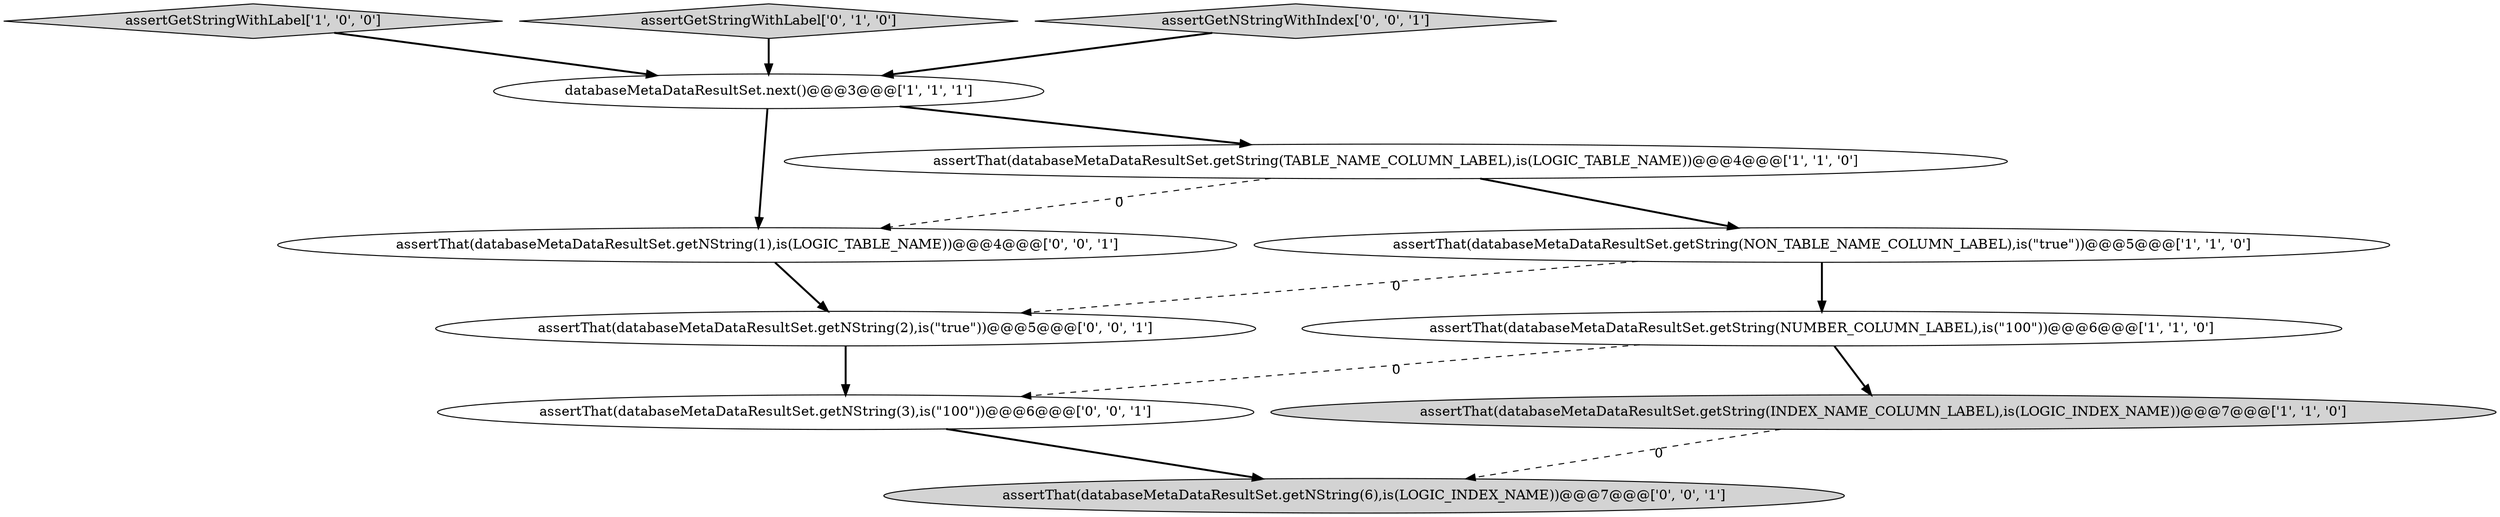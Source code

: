 digraph {
11 [style = filled, label = "assertThat(databaseMetaDataResultSet.getNString(2),is(\"true\"))@@@5@@@['0', '0', '1']", fillcolor = white, shape = ellipse image = "AAA0AAABBB3BBB"];
9 [style = filled, label = "assertThat(databaseMetaDataResultSet.getNString(1),is(LOGIC_TABLE_NAME))@@@4@@@['0', '0', '1']", fillcolor = white, shape = ellipse image = "AAA0AAABBB3BBB"];
4 [style = filled, label = "assertGetStringWithLabel['1', '0', '0']", fillcolor = lightgray, shape = diamond image = "AAA0AAABBB1BBB"];
0 [style = filled, label = "assertThat(databaseMetaDataResultSet.getString(INDEX_NAME_COLUMN_LABEL),is(LOGIC_INDEX_NAME))@@@7@@@['1', '1', '0']", fillcolor = lightgray, shape = ellipse image = "AAA0AAABBB1BBB"];
5 [style = filled, label = "assertThat(databaseMetaDataResultSet.getString(TABLE_NAME_COLUMN_LABEL),is(LOGIC_TABLE_NAME))@@@4@@@['1', '1', '0']", fillcolor = white, shape = ellipse image = "AAA0AAABBB1BBB"];
10 [style = filled, label = "assertThat(databaseMetaDataResultSet.getNString(3),is(\"100\"))@@@6@@@['0', '0', '1']", fillcolor = white, shape = ellipse image = "AAA0AAABBB3BBB"];
6 [style = filled, label = "assertGetStringWithLabel['0', '1', '0']", fillcolor = lightgray, shape = diamond image = "AAA0AAABBB2BBB"];
8 [style = filled, label = "assertThat(databaseMetaDataResultSet.getNString(6),is(LOGIC_INDEX_NAME))@@@7@@@['0', '0', '1']", fillcolor = lightgray, shape = ellipse image = "AAA0AAABBB3BBB"];
7 [style = filled, label = "assertGetNStringWithIndex['0', '0', '1']", fillcolor = lightgray, shape = diamond image = "AAA0AAABBB3BBB"];
3 [style = filled, label = "assertThat(databaseMetaDataResultSet.getString(NON_TABLE_NAME_COLUMN_LABEL),is(\"true\"))@@@5@@@['1', '1', '0']", fillcolor = white, shape = ellipse image = "AAA0AAABBB1BBB"];
2 [style = filled, label = "databaseMetaDataResultSet.next()@@@3@@@['1', '1', '1']", fillcolor = white, shape = ellipse image = "AAA0AAABBB1BBB"];
1 [style = filled, label = "assertThat(databaseMetaDataResultSet.getString(NUMBER_COLUMN_LABEL),is(\"100\"))@@@6@@@['1', '1', '0']", fillcolor = white, shape = ellipse image = "AAA0AAABBB1BBB"];
5->3 [style = bold, label=""];
0->8 [style = dashed, label="0"];
5->9 [style = dashed, label="0"];
1->0 [style = bold, label=""];
4->2 [style = bold, label=""];
2->9 [style = bold, label=""];
9->11 [style = bold, label=""];
3->1 [style = bold, label=""];
10->8 [style = bold, label=""];
1->10 [style = dashed, label="0"];
11->10 [style = bold, label=""];
7->2 [style = bold, label=""];
3->11 [style = dashed, label="0"];
2->5 [style = bold, label=""];
6->2 [style = bold, label=""];
}
